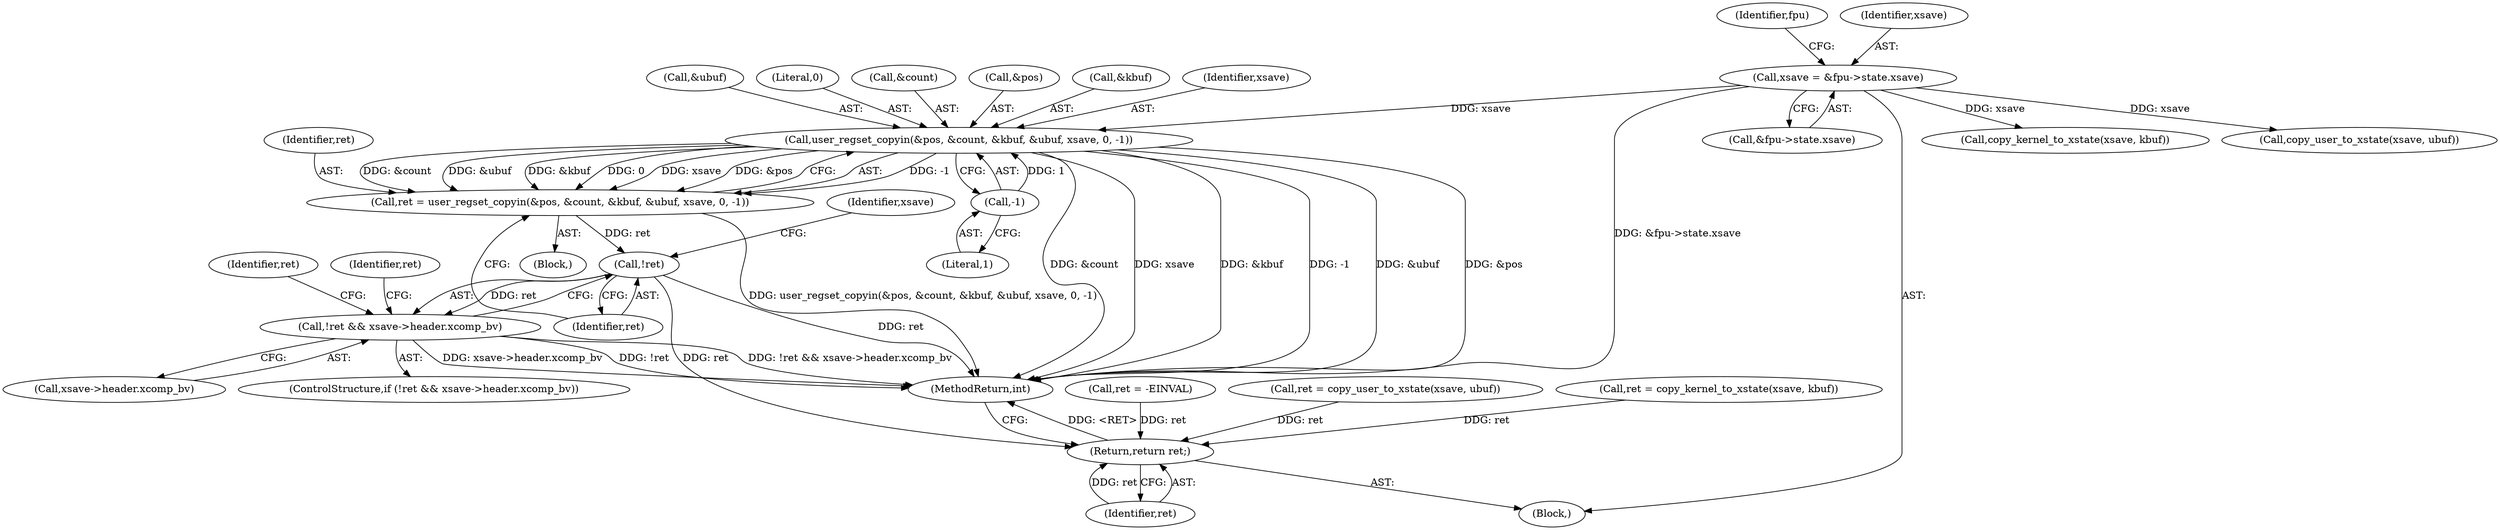 digraph "0_linux_814fb7bb7db5433757d76f4c4502c96fc53b0b5e@API" {
"1000173" [label="(Call,user_regset_copyin(&pos, &count, &kbuf, &ubuf, xsave, 0, -1))"];
"1000142" [label="(Call,xsave = &fpu->state.xsave)"];
"1000184" [label="(Call,-1)"];
"1000171" [label="(Call,ret = user_regset_copyin(&pos, &count, &kbuf, &ubuf, xsave, 0, -1))"];
"1000188" [label="(Call,!ret)"];
"1000187" [label="(Call,!ret && xsave->header.xcomp_bv)"];
"1000229" [label="(Return,return ret;)"];
"1000195" [label="(Call,ret = -EINVAL)"];
"1000180" [label="(Call,&ubuf)"];
"1000142" [label="(Call,xsave = &fpu->state.xsave)"];
"1000183" [label="(Literal,0)"];
"1000200" [label="(Identifier,ret)"];
"1000173" [label="(Call,user_regset_copyin(&pos, &count, &kbuf, &ubuf, xsave, 0, -1))"];
"1000186" [label="(ControlStructure,if (!ret && xsave->header.xcomp_bv))"];
"1000170" [label="(Block,)"];
"1000176" [label="(Call,&count)"];
"1000151" [label="(Identifier,fpu)"];
"1000192" [label="(Identifier,xsave)"];
"1000164" [label="(Call,ret = copy_user_to_xstate(xsave, ubuf))"];
"1000160" [label="(Call,copy_kernel_to_xstate(xsave, kbuf))"];
"1000174" [label="(Call,&pos)"];
"1000185" [label="(Literal,1)"];
"1000112" [label="(Block,)"];
"1000229" [label="(Return,return ret;)"];
"1000230" [label="(Identifier,ret)"];
"1000184" [label="(Call,-1)"];
"1000189" [label="(Identifier,ret)"];
"1000187" [label="(Call,!ret && xsave->header.xcomp_bv)"];
"1000196" [label="(Identifier,ret)"];
"1000178" [label="(Call,&kbuf)"];
"1000231" [label="(MethodReturn,int)"];
"1000158" [label="(Call,ret = copy_kernel_to_xstate(xsave, kbuf))"];
"1000171" [label="(Call,ret = user_regset_copyin(&pos, &count, &kbuf, &ubuf, xsave, 0, -1))"];
"1000188" [label="(Call,!ret)"];
"1000166" [label="(Call,copy_user_to_xstate(xsave, ubuf))"];
"1000143" [label="(Identifier,xsave)"];
"1000182" [label="(Identifier,xsave)"];
"1000190" [label="(Call,xsave->header.xcomp_bv)"];
"1000172" [label="(Identifier,ret)"];
"1000144" [label="(Call,&fpu->state.xsave)"];
"1000173" -> "1000171"  [label="AST: "];
"1000173" -> "1000184"  [label="CFG: "];
"1000174" -> "1000173"  [label="AST: "];
"1000176" -> "1000173"  [label="AST: "];
"1000178" -> "1000173"  [label="AST: "];
"1000180" -> "1000173"  [label="AST: "];
"1000182" -> "1000173"  [label="AST: "];
"1000183" -> "1000173"  [label="AST: "];
"1000184" -> "1000173"  [label="AST: "];
"1000171" -> "1000173"  [label="CFG: "];
"1000173" -> "1000231"  [label="DDG: &count"];
"1000173" -> "1000231"  [label="DDG: xsave"];
"1000173" -> "1000231"  [label="DDG: &kbuf"];
"1000173" -> "1000231"  [label="DDG: -1"];
"1000173" -> "1000231"  [label="DDG: &ubuf"];
"1000173" -> "1000231"  [label="DDG: &pos"];
"1000173" -> "1000171"  [label="DDG: -1"];
"1000173" -> "1000171"  [label="DDG: &count"];
"1000173" -> "1000171"  [label="DDG: &ubuf"];
"1000173" -> "1000171"  [label="DDG: &kbuf"];
"1000173" -> "1000171"  [label="DDG: 0"];
"1000173" -> "1000171"  [label="DDG: xsave"];
"1000173" -> "1000171"  [label="DDG: &pos"];
"1000142" -> "1000173"  [label="DDG: xsave"];
"1000184" -> "1000173"  [label="DDG: 1"];
"1000142" -> "1000112"  [label="AST: "];
"1000142" -> "1000144"  [label="CFG: "];
"1000143" -> "1000142"  [label="AST: "];
"1000144" -> "1000142"  [label="AST: "];
"1000151" -> "1000142"  [label="CFG: "];
"1000142" -> "1000231"  [label="DDG: &fpu->state.xsave"];
"1000142" -> "1000160"  [label="DDG: xsave"];
"1000142" -> "1000166"  [label="DDG: xsave"];
"1000184" -> "1000185"  [label="CFG: "];
"1000185" -> "1000184"  [label="AST: "];
"1000171" -> "1000170"  [label="AST: "];
"1000172" -> "1000171"  [label="AST: "];
"1000189" -> "1000171"  [label="CFG: "];
"1000171" -> "1000231"  [label="DDG: user_regset_copyin(&pos, &count, &kbuf, &ubuf, xsave, 0, -1)"];
"1000171" -> "1000188"  [label="DDG: ret"];
"1000188" -> "1000187"  [label="AST: "];
"1000188" -> "1000189"  [label="CFG: "];
"1000189" -> "1000188"  [label="AST: "];
"1000192" -> "1000188"  [label="CFG: "];
"1000187" -> "1000188"  [label="CFG: "];
"1000188" -> "1000231"  [label="DDG: ret"];
"1000188" -> "1000187"  [label="DDG: ret"];
"1000188" -> "1000229"  [label="DDG: ret"];
"1000187" -> "1000186"  [label="AST: "];
"1000187" -> "1000190"  [label="CFG: "];
"1000190" -> "1000187"  [label="AST: "];
"1000196" -> "1000187"  [label="CFG: "];
"1000200" -> "1000187"  [label="CFG: "];
"1000187" -> "1000231"  [label="DDG: xsave->header.xcomp_bv"];
"1000187" -> "1000231"  [label="DDG: !ret"];
"1000187" -> "1000231"  [label="DDG: !ret && xsave->header.xcomp_bv"];
"1000229" -> "1000112"  [label="AST: "];
"1000229" -> "1000230"  [label="CFG: "];
"1000230" -> "1000229"  [label="AST: "];
"1000231" -> "1000229"  [label="CFG: "];
"1000229" -> "1000231"  [label="DDG: <RET>"];
"1000230" -> "1000229"  [label="DDG: ret"];
"1000158" -> "1000229"  [label="DDG: ret"];
"1000195" -> "1000229"  [label="DDG: ret"];
"1000164" -> "1000229"  [label="DDG: ret"];
}
